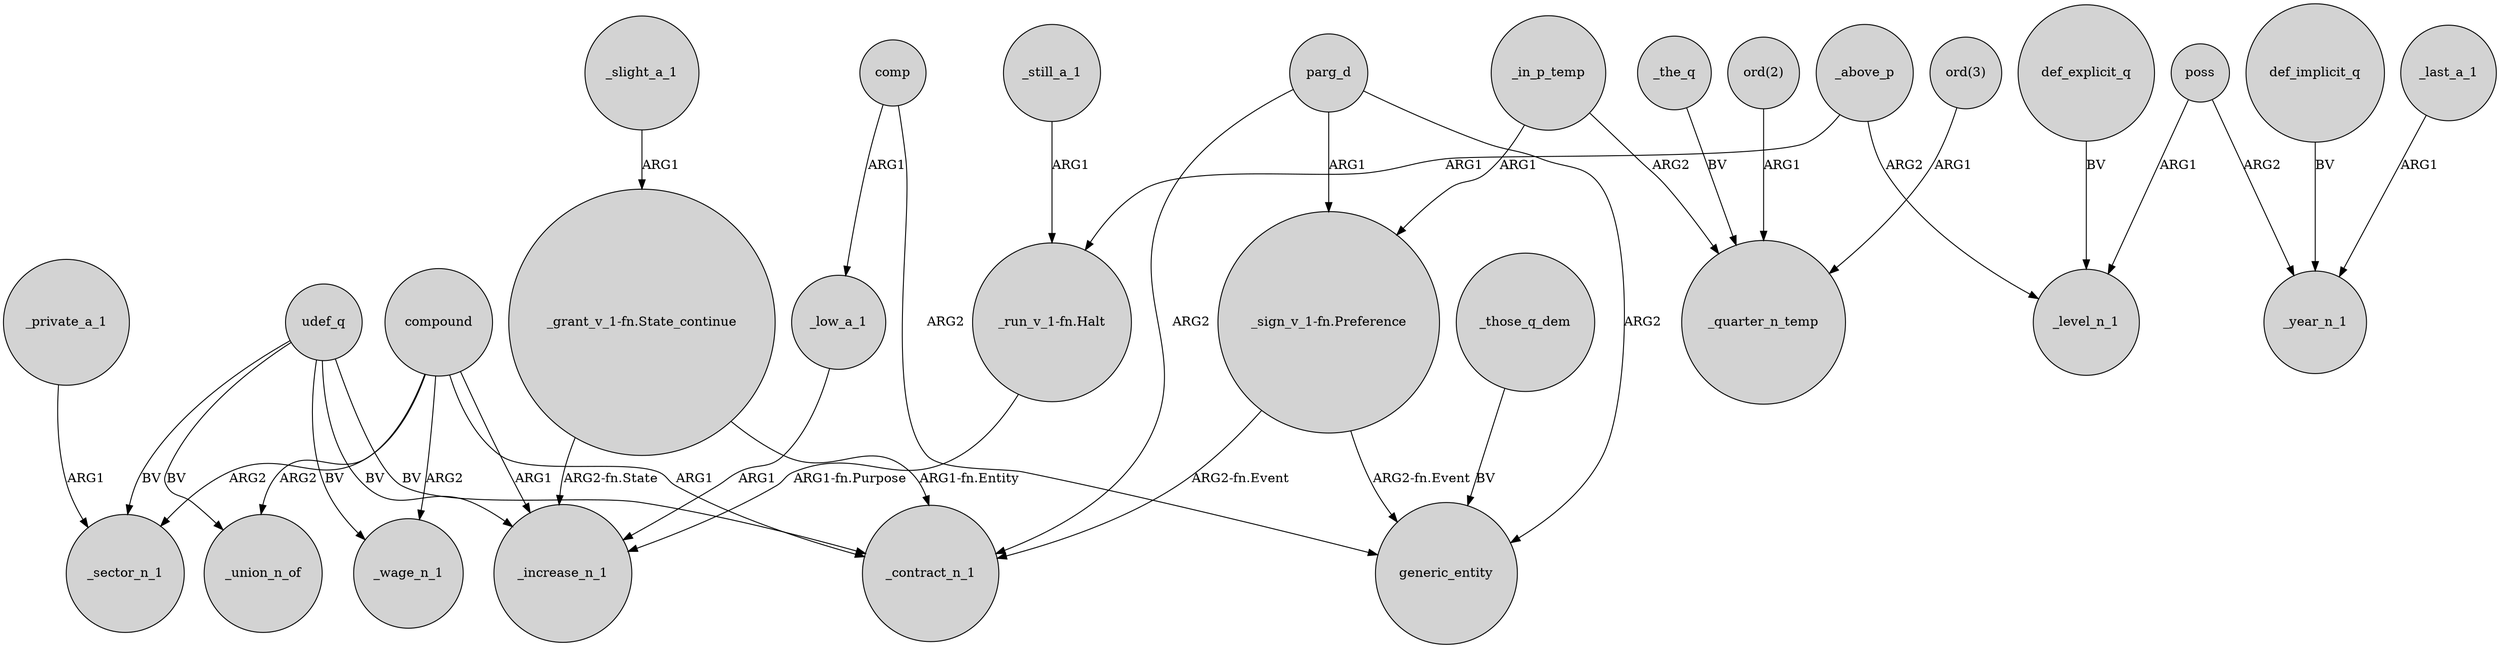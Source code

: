 digraph {
	node [shape=circle style=filled]
	parg_d -> _contract_n_1 [label=ARG2]
	compound -> _union_n_of [label=ARG2]
	_in_p_temp -> _quarter_n_temp [label=ARG2]
	_those_q_dem -> generic_entity [label=BV]
	"_grant_v_1-fn.State_continue" -> _increase_n_1 [label="ARG2-fn.State"]
	compound -> _increase_n_1 [label=ARG1]
	compound -> _contract_n_1 [label=ARG1]
	comp -> _low_a_1 [label=ARG1]
	"ord(3)" -> _quarter_n_temp [label=ARG1]
	"_sign_v_1-fn.Preference" -> _contract_n_1 [label="ARG2-fn.Event"]
	def_implicit_q -> _year_n_1 [label=BV]
	_the_q -> _quarter_n_temp [label=BV]
	poss -> _year_n_1 [label=ARG2]
	parg_d -> "_sign_v_1-fn.Preference" [label=ARG1]
	udef_q -> _increase_n_1 [label=BV]
	comp -> generic_entity [label=ARG2]
	udef_q -> _wage_n_1 [label=BV]
	_slight_a_1 -> "_grant_v_1-fn.State_continue" [label=ARG1]
	udef_q -> _sector_n_1 [label=BV]
	_private_a_1 -> _sector_n_1 [label=ARG1]
	udef_q -> _union_n_of [label=BV]
	_still_a_1 -> "_run_v_1-fn.Halt" [label=ARG1]
	"_grant_v_1-fn.State_continue" -> _contract_n_1 [label="ARG1-fn.Entity"]
	poss -> _level_n_1 [label=ARG1]
	_above_p -> "_run_v_1-fn.Halt" [label=ARG1]
	_last_a_1 -> _year_n_1 [label=ARG1]
	_low_a_1 -> _increase_n_1 [label=ARG1]
	compound -> _wage_n_1 [label=ARG2]
	_above_p -> _level_n_1 [label=ARG2]
	def_explicit_q -> _level_n_1 [label=BV]
	"_sign_v_1-fn.Preference" -> generic_entity [label="ARG2-fn.Event"]
	"ord(2)" -> _quarter_n_temp [label=ARG1]
	compound -> _sector_n_1 [label=ARG2]
	udef_q -> _contract_n_1 [label=BV]
	"_run_v_1-fn.Halt" -> _increase_n_1 [label="ARG1-fn.Purpose"]
	_in_p_temp -> "_sign_v_1-fn.Preference" [label=ARG1]
	parg_d -> generic_entity [label=ARG2]
}
